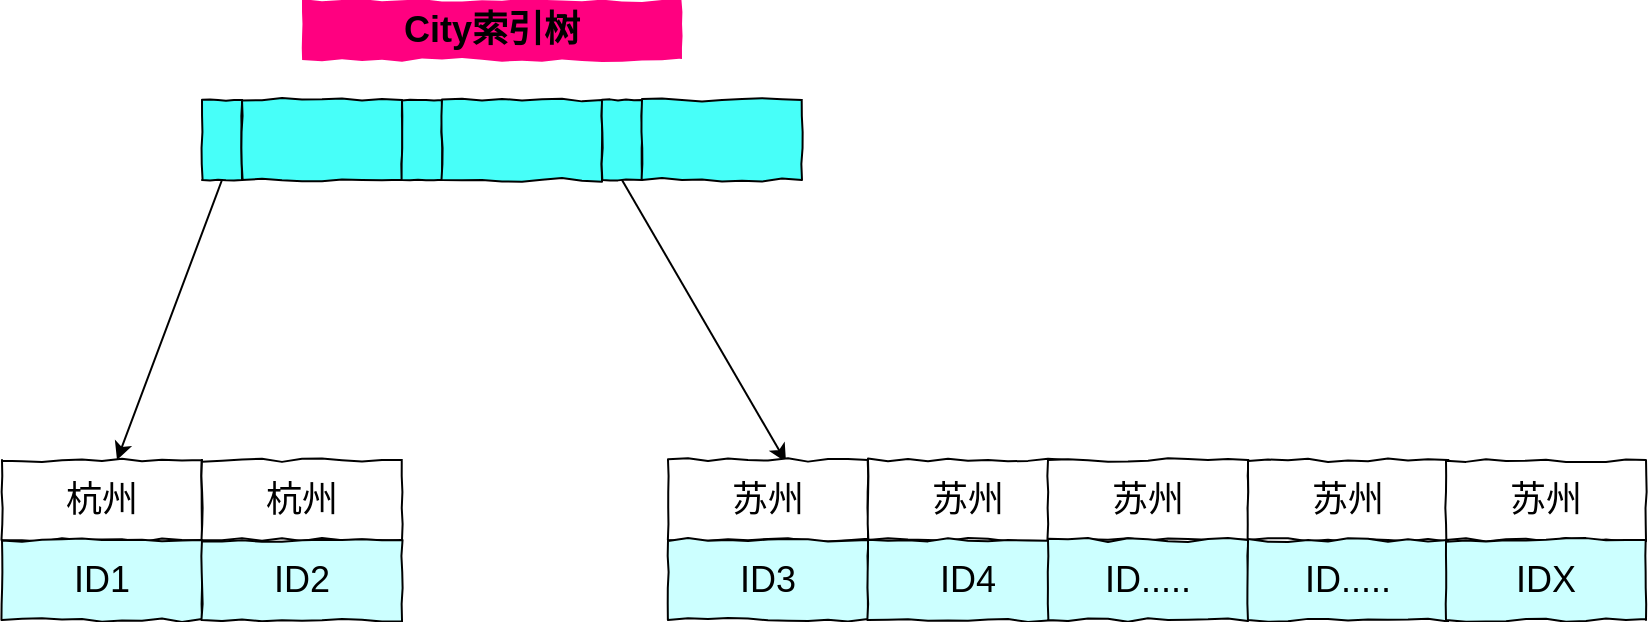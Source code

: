 <mxfile version="12.2.2" type="device" pages="1"><diagram id="HFUVJmSHEIEBT49MxoiA" name="第 1 页"><mxGraphModel dx="838" dy="480" grid="1" gridSize="10" guides="1" tooltips="1" connect="1" arrows="1" fold="1" page="1" pageScale="1" pageWidth="827" pageHeight="1169" math="0" shadow="0"><root><mxCell id="0"/><mxCell id="1" parent="0"/><mxCell id="NmE9VEngNsAddlQBzI1D-35" style="rounded=0;orthogonalLoop=1;jettySize=auto;html=1;exitX=0.5;exitY=1;exitDx=0;exitDy=0;" parent="1" source="NmE9VEngNsAddlQBzI1D-1" target="NmE9VEngNsAddlQBzI1D-10" edge="1"><mxGeometry relative="1" as="geometry"/></mxCell><mxCell id="NmE9VEngNsAddlQBzI1D-1" value="" style="rounded=0;whiteSpace=wrap;html=1;fillColor=#47FFF9;comic=1;" parent="1" vertex="1"><mxGeometry x="180" y="160" width="20" height="40" as="geometry"/></mxCell><mxCell id="NmE9VEngNsAddlQBzI1D-3" value="" style="rounded=0;whiteSpace=wrap;html=1;fillColor=#47FFF9;comic=1;" parent="1" vertex="1"><mxGeometry x="200" y="160" width="80" height="40" as="geometry"/></mxCell><mxCell id="NmE9VEngNsAddlQBzI1D-6" value="" style="rounded=0;whiteSpace=wrap;html=1;fillColor=#47FFF9;comic=1;" parent="1" vertex="1"><mxGeometry x="280" y="160" width="20" height="40" as="geometry"/></mxCell><mxCell id="NmE9VEngNsAddlQBzI1D-7" value="" style="rounded=0;whiteSpace=wrap;html=1;fillColor=#47FFF9;comic=1;" parent="1" vertex="1"><mxGeometry x="300" y="160" width="80" height="40" as="geometry"/></mxCell><mxCell id="NmE9VEngNsAddlQBzI1D-36" style="edgeStyle=none;rounded=0;orthogonalLoop=1;jettySize=auto;html=1;exitX=0.5;exitY=1;exitDx=0;exitDy=0;entryX=0.59;entryY=0.025;entryDx=0;entryDy=0;entryPerimeter=0;" parent="1" source="NmE9VEngNsAddlQBzI1D-8" target="NmE9VEngNsAddlQBzI1D-20" edge="1"><mxGeometry relative="1" as="geometry"/></mxCell><mxCell id="NmE9VEngNsAddlQBzI1D-8" value="" style="rounded=0;whiteSpace=wrap;html=1;fillColor=#47FFF9;comic=1;" parent="1" vertex="1"><mxGeometry x="380" y="160" width="20" height="40" as="geometry"/></mxCell><mxCell id="NmE9VEngNsAddlQBzI1D-9" value="" style="rounded=0;whiteSpace=wrap;html=1;fillColor=#47FFF9;comic=1;" parent="1" vertex="1"><mxGeometry x="400" y="160" width="80" height="40" as="geometry"/></mxCell><mxCell id="NmE9VEngNsAddlQBzI1D-10" value="&lt;font style=&quot;font-size: 18px&quot;&gt;杭州&lt;/font&gt;" style="rounded=0;whiteSpace=wrap;html=1;comic=1;fillColor=#FFFFFF;" parent="1" vertex="1"><mxGeometry x="80" y="340" width="100" height="40" as="geometry"/></mxCell><mxCell id="NmE9VEngNsAddlQBzI1D-11" value="&lt;span style=&quot;font-size: 18px&quot;&gt;ID1&lt;/span&gt;" style="rounded=0;whiteSpace=wrap;html=1;comic=1;fillColor=#CCFFFF;" parent="1" vertex="1"><mxGeometry x="80" y="380" width="100" height="40" as="geometry"/></mxCell><mxCell id="NmE9VEngNsAddlQBzI1D-12" value="&lt;span style=&quot;font-size: 18px&quot;&gt;杭州&lt;/span&gt;" style="rounded=0;whiteSpace=wrap;html=1;comic=1;fillColor=#FFFFFF;" parent="1" vertex="1"><mxGeometry x="180" y="340" width="100" height="40" as="geometry"/></mxCell><mxCell id="NmE9VEngNsAddlQBzI1D-13" value="&lt;span style=&quot;font-size: 18px&quot;&gt;ID2&lt;/span&gt;" style="rounded=0;whiteSpace=wrap;html=1;comic=1;fillColor=#CCFFFF;" parent="1" vertex="1"><mxGeometry x="180" y="380" width="100" height="40" as="geometry"/></mxCell><mxCell id="NmE9VEngNsAddlQBzI1D-20" value="&lt;span style=&quot;font-size: 18px&quot;&gt;苏州&lt;/span&gt;" style="rounded=0;whiteSpace=wrap;html=1;comic=1;fillColor=#FFFFFF;" parent="1" vertex="1"><mxGeometry x="413" y="340" width="100" height="40" as="geometry"/></mxCell><mxCell id="NmE9VEngNsAddlQBzI1D-21" value="&lt;span style=&quot;font-size: 18px&quot;&gt;ID3&lt;/span&gt;" style="rounded=0;whiteSpace=wrap;html=1;comic=1;fillColor=#CCFFFF;" parent="1" vertex="1"><mxGeometry x="413" y="380" width="100" height="40" as="geometry"/></mxCell><mxCell id="NmE9VEngNsAddlQBzI1D-22" value="&lt;span style=&quot;font-size: 18px&quot;&gt;苏州&lt;/span&gt;" style="rounded=0;whiteSpace=wrap;html=1;comic=1;fillColor=#FFFFFF;" parent="1" vertex="1"><mxGeometry x="513" y="340" width="100" height="40" as="geometry"/></mxCell><mxCell id="NmE9VEngNsAddlQBzI1D-23" value="&lt;span style=&quot;font-size: 18px&quot;&gt;ID4&lt;/span&gt;" style="rounded=0;whiteSpace=wrap;html=1;comic=1;fillColor=#CCFFFF;" parent="1" vertex="1"><mxGeometry x="513" y="380" width="100" height="40" as="geometry"/></mxCell><mxCell id="NmE9VEngNsAddlQBzI1D-24" value="&lt;span style=&quot;font-size: 18px&quot;&gt;苏州&lt;/span&gt;" style="rounded=0;whiteSpace=wrap;html=1;comic=1;fillColor=#FFFFFF;" parent="1" vertex="1"><mxGeometry x="603" y="340" width="100" height="40" as="geometry"/></mxCell><mxCell id="NmE9VEngNsAddlQBzI1D-25" value="&lt;span style=&quot;font-size: 18px&quot;&gt;ID.....&lt;/span&gt;" style="rounded=0;whiteSpace=wrap;html=1;comic=1;fillColor=#CCFFFF;" parent="1" vertex="1"><mxGeometry x="603" y="380" width="100" height="40" as="geometry"/></mxCell><mxCell id="NmE9VEngNsAddlQBzI1D-26" value="&lt;span style=&quot;font-size: 18px&quot;&gt;苏州&lt;/span&gt;" style="rounded=0;whiteSpace=wrap;html=1;comic=1;fillColor=#FFFFFF;" parent="1" vertex="1"><mxGeometry x="703" y="340" width="100" height="40" as="geometry"/></mxCell><mxCell id="NmE9VEngNsAddlQBzI1D-27" value="&lt;span style=&quot;font-size: 18px&quot;&gt;ID.....&lt;/span&gt;" style="rounded=0;whiteSpace=wrap;html=1;comic=1;fillColor=#CCFFFF;" parent="1" vertex="1"><mxGeometry x="703" y="380" width="100" height="40" as="geometry"/></mxCell><mxCell id="NmE9VEngNsAddlQBzI1D-28" value="&lt;span style=&quot;font-size: 18px&quot;&gt;苏州&lt;/span&gt;" style="rounded=0;whiteSpace=wrap;html=1;comic=1;fillColor=#FFFFFF;" parent="1" vertex="1"><mxGeometry x="802" y="340" width="100" height="40" as="geometry"/></mxCell><mxCell id="NmE9VEngNsAddlQBzI1D-29" value="&lt;span style=&quot;font-size: 18px&quot;&gt;IDX&lt;/span&gt;" style="rounded=0;whiteSpace=wrap;html=1;comic=1;fillColor=#CCFFFF;" parent="1" vertex="1"><mxGeometry x="802" y="380" width="100" height="40" as="geometry"/></mxCell><mxCell id="NmE9VEngNsAddlQBzI1D-37" value="&lt;font style=&quot;font-size: 18px&quot;&gt;&lt;b&gt;City索引树&lt;/b&gt;&lt;/font&gt;" style="text;html=1;strokeColor=none;fillColor=#FF0080;align=center;verticalAlign=middle;whiteSpace=wrap;rounded=0;comic=1;" parent="1" vertex="1"><mxGeometry x="230" y="110" width="190" height="30" as="geometry"/></mxCell></root></mxGraphModel></diagram></mxfile>